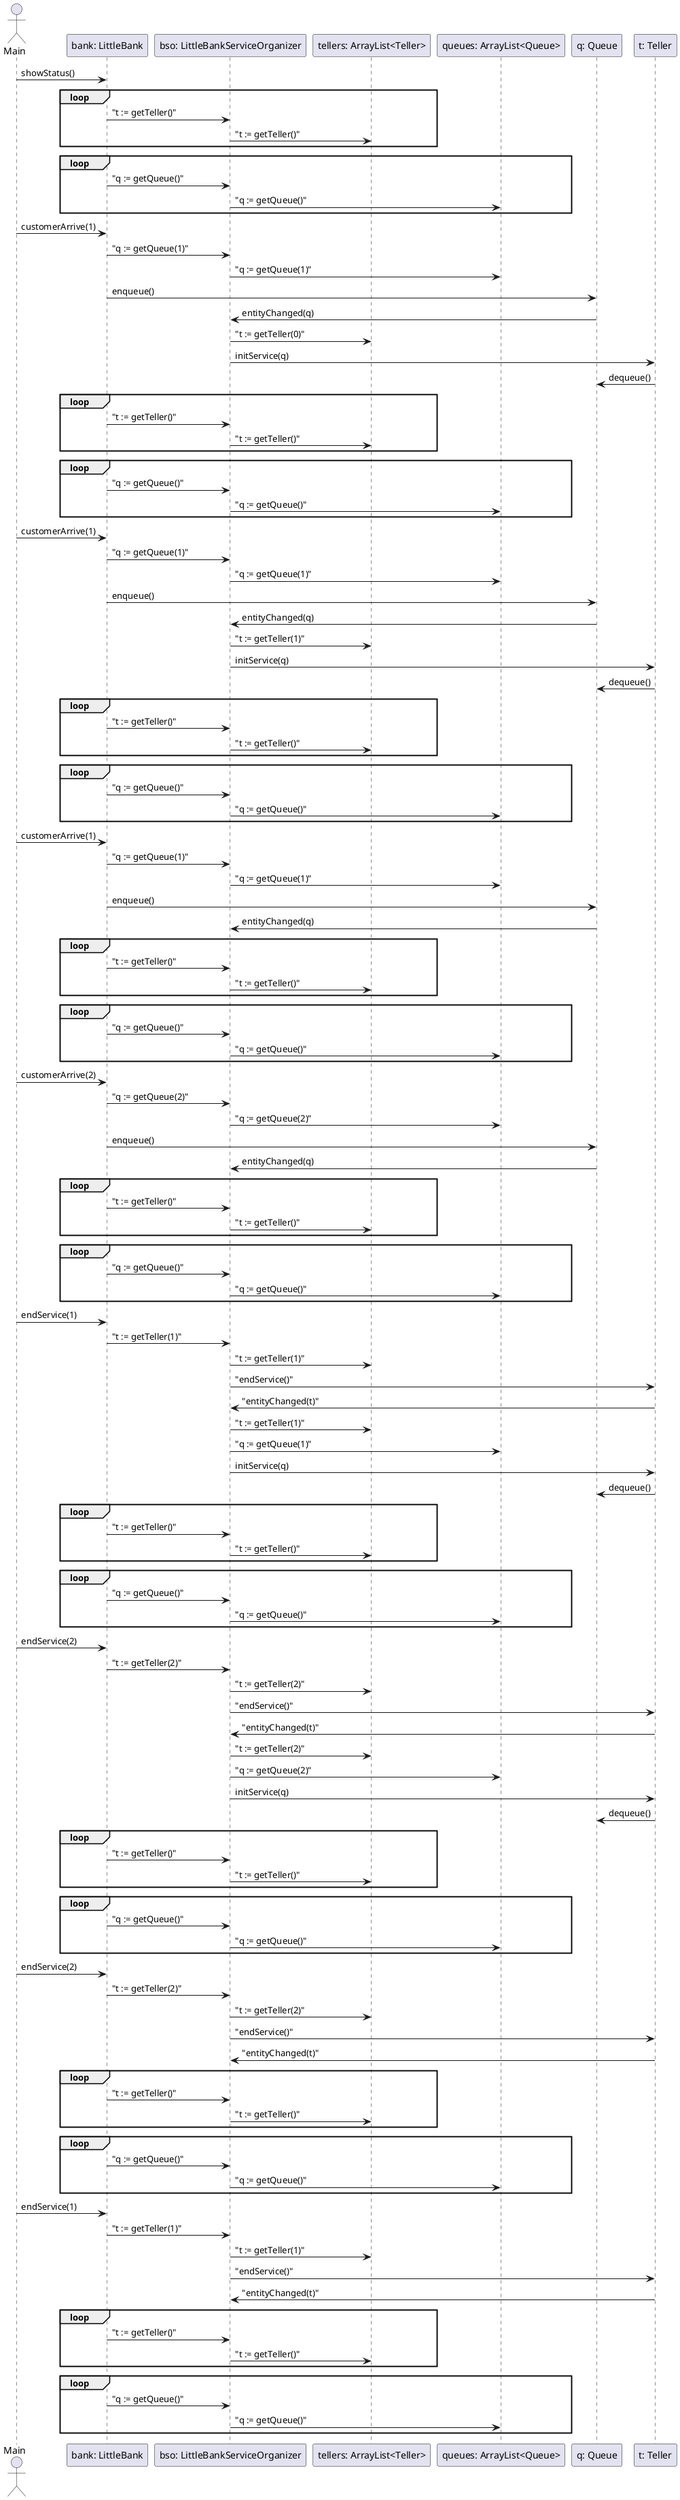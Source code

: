 @startuml
actor Main
Main -> "bank: LittleBank": showStatus()

loop
    "bank: LittleBank" -> "bso: LittleBankServiceOrganizer": "t := getTeller()"
    "bso: LittleBankServiceOrganizer" -> "tellers: ArrayList<Teller>": "t := getTeller()"
end

loop
    "bank: LittleBank" -> "bso: LittleBankServiceOrganizer": "q := getQueue()"
    "bso: LittleBankServiceOrganizer" -> "queues: ArrayList<Queue>": "q := getQueue()"
end

Main -> "bank: LittleBank": customerArrive(1)
"bank: LittleBank" -> "bso: LittleBankServiceOrganizer": "q := getQueue(1)"
"bso: LittleBankServiceOrganizer" -> "queues: ArrayList<Queue>": "q := getQueue(1)"
"bank: LittleBank" -> "q: Queue": enqueue()
"q: Queue" -> "bso: LittleBankServiceOrganizer": entityChanged(q)
"bso: LittleBankServiceOrganizer" -> "tellers: ArrayList<Teller>": "t := getTeller(0)"
"bso: LittleBankServiceOrganizer" -> "t: Teller": initService(q)
"t: Teller" -> "q: Queue": dequeue()

loop
    "bank: LittleBank" -> "bso: LittleBankServiceOrganizer": "t := getTeller()"
    "bso: LittleBankServiceOrganizer" -> "tellers: ArrayList<Teller>": "t := getTeller()"
end

loop
    "bank: LittleBank" -> "bso: LittleBankServiceOrganizer": "q := getQueue()"
    "bso: LittleBankServiceOrganizer" -> "queues: ArrayList<Queue>": "q := getQueue()"
end


Main -> "bank: LittleBank": customerArrive(1)
"bank: LittleBank" -> "bso: LittleBankServiceOrganizer": "q := getQueue(1)"
"bso: LittleBankServiceOrganizer" -> "queues: ArrayList<Queue>": "q := getQueue(1)"
"bank: LittleBank" -> "q: Queue": enqueue()
"q: Queue" -> "bso: LittleBankServiceOrganizer": entityChanged(q)
"bso: LittleBankServiceOrganizer" -> "tellers: ArrayList<Teller>": "t := getTeller(1)"
"bso: LittleBankServiceOrganizer" -> "t: Teller": initService(q)
"t: Teller" -> "q: Queue": dequeue()

loop
    "bank: LittleBank" -> "bso: LittleBankServiceOrganizer": "t := getTeller()"
    "bso: LittleBankServiceOrganizer" -> "tellers: ArrayList<Teller>": "t := getTeller()"
end

loop
    "bank: LittleBank" -> "bso: LittleBankServiceOrganizer": "q := getQueue()"
    "bso: LittleBankServiceOrganizer" -> "queues: ArrayList<Queue>": "q := getQueue()"
end

Main -> "bank: LittleBank": customerArrive(1)
"bank: LittleBank" -> "bso: LittleBankServiceOrganizer": "q := getQueue(1)"
"bso: LittleBankServiceOrganizer" -> "queues: ArrayList<Queue>": "q := getQueue(1)"
"bank: LittleBank" -> "q: Queue": enqueue()
"q: Queue" -> "bso: LittleBankServiceOrganizer": entityChanged(q)

loop
    "bank: LittleBank" -> "bso: LittleBankServiceOrganizer": "t := getTeller()"
    "bso: LittleBankServiceOrganizer" -> "tellers: ArrayList<Teller>": "t := getTeller()"
end

loop
    "bank: LittleBank" -> "bso: LittleBankServiceOrganizer": "q := getQueue()"
    "bso: LittleBankServiceOrganizer" -> "queues: ArrayList<Queue>": "q := getQueue()"
end

Main -> "bank: LittleBank": customerArrive(2)
"bank: LittleBank" -> "bso: LittleBankServiceOrganizer": "q := getQueue(2)"
"bso: LittleBankServiceOrganizer" -> "queues: ArrayList<Queue>": "q := getQueue(2)"
"bank: LittleBank" -> "q: Queue": enqueue()
"q: Queue" -> "bso: LittleBankServiceOrganizer": entityChanged(q)

loop
    "bank: LittleBank" -> "bso: LittleBankServiceOrganizer": "t := getTeller()"
    "bso: LittleBankServiceOrganizer" -> "tellers: ArrayList<Teller>": "t := getTeller()"
end

loop
    "bank: LittleBank" -> "bso: LittleBankServiceOrganizer": "q := getQueue()"
    "bso: LittleBankServiceOrganizer" -> "queues: ArrayList<Queue>": "q := getQueue()"
end

Main -> "bank: LittleBank": endService(1)
"bank: LittleBank" -> "bso: LittleBankServiceOrganizer": "t := getTeller(1)"
"bso: LittleBankServiceOrganizer" -> "tellers: ArrayList<Teller>": "t := getTeller(1)"
"bso: LittleBankServiceOrganizer" -> "t: Teller": "endService()"
"t: Teller" -> "bso: LittleBankServiceOrganizer": "entityChanged(t)"
"bso: LittleBankServiceOrganizer" -> "tellers: ArrayList<Teller>": "t := getTeller(1)"
"bso: LittleBankServiceOrganizer" -> "queues: ArrayList<Queue>": "q := getQueue(1)"
"bso: LittleBankServiceOrganizer" -> "t: Teller": initService(q)
"t: Teller" -> "q: Queue": dequeue()

loop
    "bank: LittleBank" -> "bso: LittleBankServiceOrganizer": "t := getTeller()"
    "bso: LittleBankServiceOrganizer" -> "tellers: ArrayList<Teller>": "t := getTeller()"
end

loop
    "bank: LittleBank" -> "bso: LittleBankServiceOrganizer": "q := getQueue()"
    "bso: LittleBankServiceOrganizer" -> "queues: ArrayList<Queue>": "q := getQueue()"
end

Main -> "bank: LittleBank": endService(2)
"bank: LittleBank" -> "bso: LittleBankServiceOrganizer": "t := getTeller(2)"
"bso: LittleBankServiceOrganizer" -> "tellers: ArrayList<Teller>": "t := getTeller(2)"
"bso: LittleBankServiceOrganizer" -> "t: Teller": "endService()"
"t: Teller" -> "bso: LittleBankServiceOrganizer": "entityChanged(t)"
"bso: LittleBankServiceOrganizer" -> "tellers: ArrayList<Teller>": "t := getTeller(2)"
"bso: LittleBankServiceOrganizer" -> "queues: ArrayList<Queue>": "q := getQueue(2)"
"bso: LittleBankServiceOrganizer" -> "t: Teller": initService(q)
"t: Teller" -> "q: Queue": dequeue()

loop
    "bank: LittleBank" -> "bso: LittleBankServiceOrganizer": "t := getTeller()"
    "bso: LittleBankServiceOrganizer" -> "tellers: ArrayList<Teller>": "t := getTeller()"
end

loop
    "bank: LittleBank" -> "bso: LittleBankServiceOrganizer": "q := getQueue()"
    "bso: LittleBankServiceOrganizer" -> "queues: ArrayList<Queue>": "q := getQueue()"
end

Main -> "bank: LittleBank": endService(2)
"bank: LittleBank" -> "bso: LittleBankServiceOrganizer": "t := getTeller(2)"
"bso: LittleBankServiceOrganizer" -> "tellers: ArrayList<Teller>": "t := getTeller(2)"
"bso: LittleBankServiceOrganizer" -> "t: Teller": "endService()"
"t: Teller" -> "bso: LittleBankServiceOrganizer": "entityChanged(t)"


loop
    "bank: LittleBank" -> "bso: LittleBankServiceOrganizer": "t := getTeller()"
    "bso: LittleBankServiceOrganizer" -> "tellers: ArrayList<Teller>": "t := getTeller()"
end

loop
    "bank: LittleBank" -> "bso: LittleBankServiceOrganizer": "q := getQueue()"
    "bso: LittleBankServiceOrganizer" -> "queues: ArrayList<Queue>": "q := getQueue()"
end

Main -> "bank: LittleBank": endService(1)
"bank: LittleBank" -> "bso: LittleBankServiceOrganizer": "t := getTeller(1)"
"bso: LittleBankServiceOrganizer" -> "tellers: ArrayList<Teller>": "t := getTeller(1)"
"bso: LittleBankServiceOrganizer" -> "t: Teller": "endService()"
"t: Teller" -> "bso: LittleBankServiceOrganizer": "entityChanged(t)"


loop
    "bank: LittleBank" -> "bso: LittleBankServiceOrganizer": "t := getTeller()"
    "bso: LittleBankServiceOrganizer" -> "tellers: ArrayList<Teller>": "t := getTeller()"
end

loop
    "bank: LittleBank" -> "bso: LittleBankServiceOrganizer": "q := getQueue()"
    "bso: LittleBankServiceOrganizer" -> "queues: ArrayList<Queue>": "q := getQueue()"
end

@enduml
